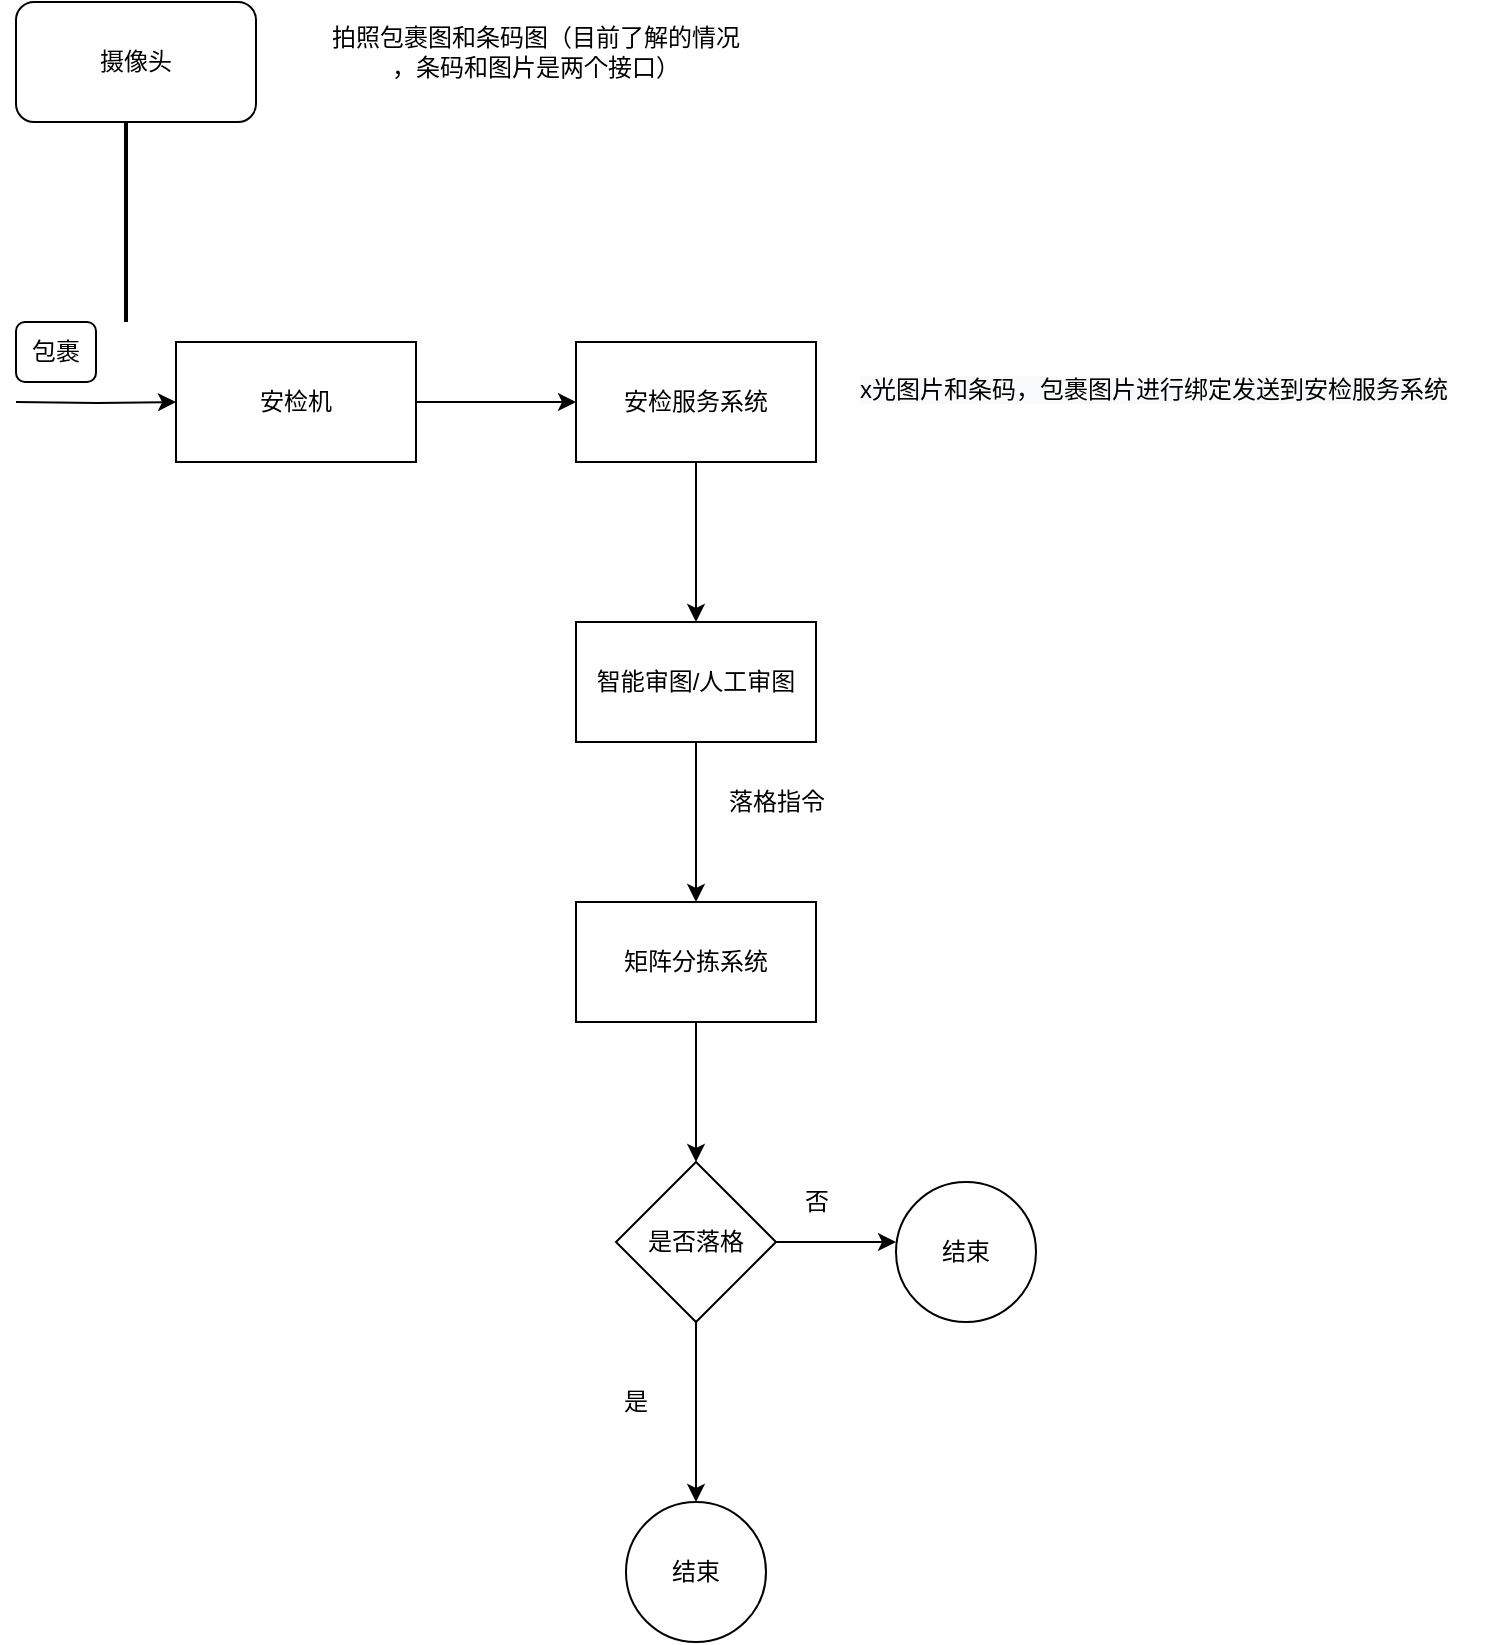 <mxfile version="14.7.3" type="github">
  <diagram id="x6lxmjkwG_VmmXBO_yBS" name="Page-1">
    <mxGraphModel dx="1278" dy="1717" grid="1" gridSize="10" guides="1" tooltips="1" connect="1" arrows="1" fold="1" page="1" pageScale="1" pageWidth="827" pageHeight="1169" math="0" shadow="0">
      <root>
        <mxCell id="0" />
        <mxCell id="1" parent="0" />
        <mxCell id="5IPAmnX3tbD5AaJGGD7y-7" value="" style="edgeStyle=orthogonalEdgeStyle;rounded=0;orthogonalLoop=1;jettySize=auto;html=1;" parent="1" target="5IPAmnX3tbD5AaJGGD7y-6" edge="1">
          <mxGeometry relative="1" as="geometry">
            <mxPoint x="240" y="120" as="sourcePoint" />
          </mxGeometry>
        </mxCell>
        <mxCell id="5IPAmnX3tbD5AaJGGD7y-14" value="" style="edgeStyle=orthogonalEdgeStyle;rounded=0;orthogonalLoop=1;jettySize=auto;html=1;" parent="1" source="5IPAmnX3tbD5AaJGGD7y-6" target="5IPAmnX3tbD5AaJGGD7y-13" edge="1">
          <mxGeometry relative="1" as="geometry" />
        </mxCell>
        <mxCell id="5IPAmnX3tbD5AaJGGD7y-6" value="安检机" style="whiteSpace=wrap;html=1;rounded=0;" parent="1" vertex="1">
          <mxGeometry x="320" y="90" width="120" height="60" as="geometry" />
        </mxCell>
        <mxCell id="5IPAmnX3tbD5AaJGGD7y-10" value="包裹" style="rounded=1;whiteSpace=wrap;html=1;" parent="1" vertex="1">
          <mxGeometry x="240" y="80" width="40" height="30" as="geometry" />
        </mxCell>
        <mxCell id="5IPAmnX3tbD5AaJGGD7y-11" value="" style="line;strokeWidth=2;direction=south;html=1;" parent="1" vertex="1">
          <mxGeometry x="290" y="-80" width="10" height="160" as="geometry" />
        </mxCell>
        <mxCell id="5IPAmnX3tbD5AaJGGD7y-12" value="摄像头" style="rounded=1;whiteSpace=wrap;html=1;" parent="1" vertex="1">
          <mxGeometry x="240" y="-80" width="120" height="60" as="geometry" />
        </mxCell>
        <mxCell id="5IPAmnX3tbD5AaJGGD7y-16" value="" style="edgeStyle=orthogonalEdgeStyle;rounded=0;orthogonalLoop=1;jettySize=auto;html=1;" parent="1" source="5IPAmnX3tbD5AaJGGD7y-13" target="5IPAmnX3tbD5AaJGGD7y-15" edge="1">
          <mxGeometry relative="1" as="geometry" />
        </mxCell>
        <mxCell id="5IPAmnX3tbD5AaJGGD7y-13" value="安检服务系统" style="whiteSpace=wrap;html=1;rounded=0;" parent="1" vertex="1">
          <mxGeometry x="520" y="90" width="120" height="60" as="geometry" />
        </mxCell>
        <mxCell id="5IPAmnX3tbD5AaJGGD7y-18" value="" style="edgeStyle=orthogonalEdgeStyle;rounded=0;orthogonalLoop=1;jettySize=auto;html=1;" parent="1" source="5IPAmnX3tbD5AaJGGD7y-15" target="5IPAmnX3tbD5AaJGGD7y-17" edge="1">
          <mxGeometry relative="1" as="geometry" />
        </mxCell>
        <mxCell id="5IPAmnX3tbD5AaJGGD7y-15" value="智能审图/人工审图" style="whiteSpace=wrap;html=1;rounded=0;" parent="1" vertex="1">
          <mxGeometry x="520" y="230" width="120" height="60" as="geometry" />
        </mxCell>
        <mxCell id="Wvsp08vH7izlKJjOjpL_-2" value="" style="edgeStyle=orthogonalEdgeStyle;rounded=0;orthogonalLoop=1;jettySize=auto;html=1;" parent="1" source="5IPAmnX3tbD5AaJGGD7y-17" target="Wvsp08vH7izlKJjOjpL_-1" edge="1">
          <mxGeometry relative="1" as="geometry" />
        </mxCell>
        <mxCell id="5IPAmnX3tbD5AaJGGD7y-17" value="矩阵分拣系统" style="whiteSpace=wrap;html=1;rounded=0;" parent="1" vertex="1">
          <mxGeometry x="520" y="370" width="120" height="60" as="geometry" />
        </mxCell>
        <mxCell id="5IPAmnX3tbD5AaJGGD7y-20" value="拍照包裹图和条码图&lt;span&gt;（目前了解的情况&lt;/span&gt;&lt;br&gt;&lt;span&gt;，条码和图片是两个接口）&lt;/span&gt;" style="text;html=1;strokeColor=none;fillColor=none;align=center;verticalAlign=middle;whiteSpace=wrap;rounded=0;" parent="1" vertex="1">
          <mxGeometry x="380" y="-60" width="240" height="10" as="geometry" />
        </mxCell>
        <mxCell id="Wvsp08vH7izlKJjOjpL_-5" value="" style="edgeStyle=orthogonalEdgeStyle;rounded=0;orthogonalLoop=1;jettySize=auto;html=1;" parent="1" source="Wvsp08vH7izlKJjOjpL_-1" edge="1">
          <mxGeometry relative="1" as="geometry">
            <mxPoint x="580" y="670" as="targetPoint" />
          </mxGeometry>
        </mxCell>
        <mxCell id="Wvsp08vH7izlKJjOjpL_-7" value="" style="edgeStyle=orthogonalEdgeStyle;rounded=0;orthogonalLoop=1;jettySize=auto;html=1;" parent="1" source="Wvsp08vH7izlKJjOjpL_-1" edge="1">
          <mxGeometry relative="1" as="geometry">
            <mxPoint x="680" y="540" as="targetPoint" />
          </mxGeometry>
        </mxCell>
        <mxCell id="Wvsp08vH7izlKJjOjpL_-1" value="是否落格" style="rhombus;whiteSpace=wrap;html=1;rounded=0;" parent="1" vertex="1">
          <mxGeometry x="540" y="500" width="80" height="80" as="geometry" />
        </mxCell>
        <mxCell id="Wvsp08vH7izlKJjOjpL_-3" value="落格指令" style="text;html=1;align=center;verticalAlign=middle;resizable=0;points=[];autosize=1;strokeColor=none;" parent="1" vertex="1">
          <mxGeometry x="590" y="310" width="60" height="20" as="geometry" />
        </mxCell>
        <mxCell id="Wvsp08vH7izlKJjOjpL_-8" value="是" style="text;html=1;strokeColor=none;fillColor=none;align=center;verticalAlign=middle;whiteSpace=wrap;rounded=0;" parent="1" vertex="1">
          <mxGeometry x="530" y="610" width="40" height="20" as="geometry" />
        </mxCell>
        <mxCell id="Wvsp08vH7izlKJjOjpL_-9" value="否" style="text;html=1;align=center;verticalAlign=middle;resizable=0;points=[];autosize=1;strokeColor=none;" parent="1" vertex="1">
          <mxGeometry x="625" y="510" width="30" height="20" as="geometry" />
        </mxCell>
        <mxCell id="Wvsp08vH7izlKJjOjpL_-10" value="结束" style="ellipse;whiteSpace=wrap;html=1;aspect=fixed;" parent="1" vertex="1">
          <mxGeometry x="680" y="510" width="70" height="70" as="geometry" />
        </mxCell>
        <mxCell id="Wvsp08vH7izlKJjOjpL_-11" value="结束" style="ellipse;whiteSpace=wrap;html=1;aspect=fixed;" parent="1" vertex="1">
          <mxGeometry x="545" y="670" width="70" height="70" as="geometry" />
        </mxCell>
        <mxCell id="s7Kld0D2YZcdkNJESkhU-1" value="&lt;span style=&quot;color: rgb(0, 0, 0); font-family: helvetica; font-size: 12px; font-style: normal; font-weight: 400; letter-spacing: normal; text-align: center; text-indent: 0px; text-transform: none; word-spacing: 0px; background-color: rgb(248, 249, 250); display: inline; float: none;&quot;&gt;x光图片和条码，包裹图片进行绑定发送到安检服务系统&lt;/span&gt;" style="text;whiteSpace=wrap;html=1;" vertex="1" parent="1">
          <mxGeometry x="660" y="100" width="320" height="30" as="geometry" />
        </mxCell>
      </root>
    </mxGraphModel>
  </diagram>
</mxfile>
